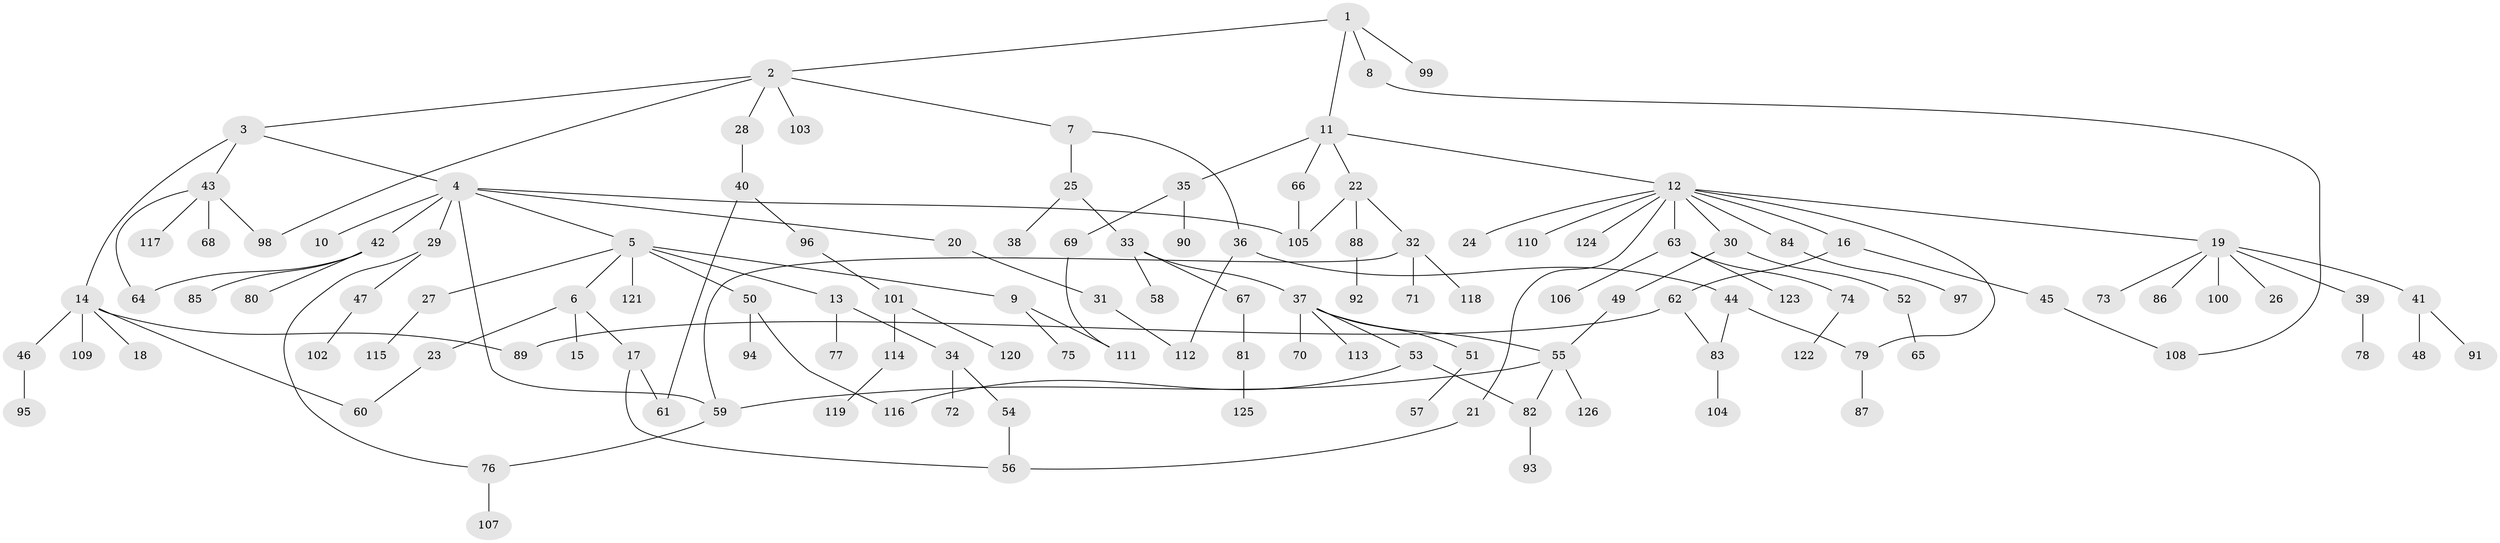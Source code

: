 // Generated by graph-tools (version 1.1) at 2025/01/03/09/25 03:01:06]
// undirected, 126 vertices, 145 edges
graph export_dot {
graph [start="1"]
  node [color=gray90,style=filled];
  1;
  2;
  3;
  4;
  5;
  6;
  7;
  8;
  9;
  10;
  11;
  12;
  13;
  14;
  15;
  16;
  17;
  18;
  19;
  20;
  21;
  22;
  23;
  24;
  25;
  26;
  27;
  28;
  29;
  30;
  31;
  32;
  33;
  34;
  35;
  36;
  37;
  38;
  39;
  40;
  41;
  42;
  43;
  44;
  45;
  46;
  47;
  48;
  49;
  50;
  51;
  52;
  53;
  54;
  55;
  56;
  57;
  58;
  59;
  60;
  61;
  62;
  63;
  64;
  65;
  66;
  67;
  68;
  69;
  70;
  71;
  72;
  73;
  74;
  75;
  76;
  77;
  78;
  79;
  80;
  81;
  82;
  83;
  84;
  85;
  86;
  87;
  88;
  89;
  90;
  91;
  92;
  93;
  94;
  95;
  96;
  97;
  98;
  99;
  100;
  101;
  102;
  103;
  104;
  105;
  106;
  107;
  108;
  109;
  110;
  111;
  112;
  113;
  114;
  115;
  116;
  117;
  118;
  119;
  120;
  121;
  122;
  123;
  124;
  125;
  126;
  1 -- 2;
  1 -- 8;
  1 -- 11;
  1 -- 99;
  2 -- 3;
  2 -- 7;
  2 -- 28;
  2 -- 103;
  2 -- 98;
  3 -- 4;
  3 -- 14;
  3 -- 43;
  4 -- 5;
  4 -- 10;
  4 -- 20;
  4 -- 29;
  4 -- 42;
  4 -- 59;
  4 -- 105;
  5 -- 6;
  5 -- 9;
  5 -- 13;
  5 -- 27;
  5 -- 50;
  5 -- 121;
  6 -- 15;
  6 -- 17;
  6 -- 23;
  7 -- 25;
  7 -- 36;
  8 -- 108;
  9 -- 75;
  9 -- 111;
  11 -- 12;
  11 -- 22;
  11 -- 35;
  11 -- 66;
  12 -- 16;
  12 -- 19;
  12 -- 21;
  12 -- 24;
  12 -- 30;
  12 -- 63;
  12 -- 79;
  12 -- 84;
  12 -- 110;
  12 -- 124;
  13 -- 34;
  13 -- 77;
  14 -- 18;
  14 -- 46;
  14 -- 109;
  14 -- 89;
  14 -- 60;
  16 -- 45;
  16 -- 62;
  17 -- 56;
  17 -- 61;
  19 -- 26;
  19 -- 39;
  19 -- 41;
  19 -- 73;
  19 -- 86;
  19 -- 100;
  20 -- 31;
  21 -- 56;
  22 -- 32;
  22 -- 88;
  22 -- 105;
  23 -- 60;
  25 -- 33;
  25 -- 38;
  27 -- 115;
  28 -- 40;
  29 -- 47;
  29 -- 76;
  30 -- 49;
  30 -- 52;
  31 -- 112;
  32 -- 71;
  32 -- 118;
  32 -- 59;
  33 -- 37;
  33 -- 58;
  33 -- 67;
  34 -- 54;
  34 -- 72;
  35 -- 69;
  35 -- 90;
  36 -- 44;
  36 -- 112;
  37 -- 51;
  37 -- 53;
  37 -- 70;
  37 -- 113;
  37 -- 55;
  39 -- 78;
  40 -- 61;
  40 -- 96;
  41 -- 48;
  41 -- 91;
  42 -- 64;
  42 -- 80;
  42 -- 85;
  43 -- 68;
  43 -- 98;
  43 -- 117;
  43 -- 64;
  44 -- 79;
  44 -- 83;
  45 -- 108;
  46 -- 95;
  47 -- 102;
  49 -- 55;
  50 -- 94;
  50 -- 116;
  51 -- 57;
  52 -- 65;
  53 -- 82;
  53 -- 116;
  54 -- 56;
  55 -- 59;
  55 -- 126;
  55 -- 82;
  59 -- 76;
  62 -- 83;
  62 -- 89;
  63 -- 74;
  63 -- 106;
  63 -- 123;
  66 -- 105;
  67 -- 81;
  69 -- 111;
  74 -- 122;
  76 -- 107;
  79 -- 87;
  81 -- 125;
  82 -- 93;
  83 -- 104;
  84 -- 97;
  88 -- 92;
  96 -- 101;
  101 -- 114;
  101 -- 120;
  114 -- 119;
}
